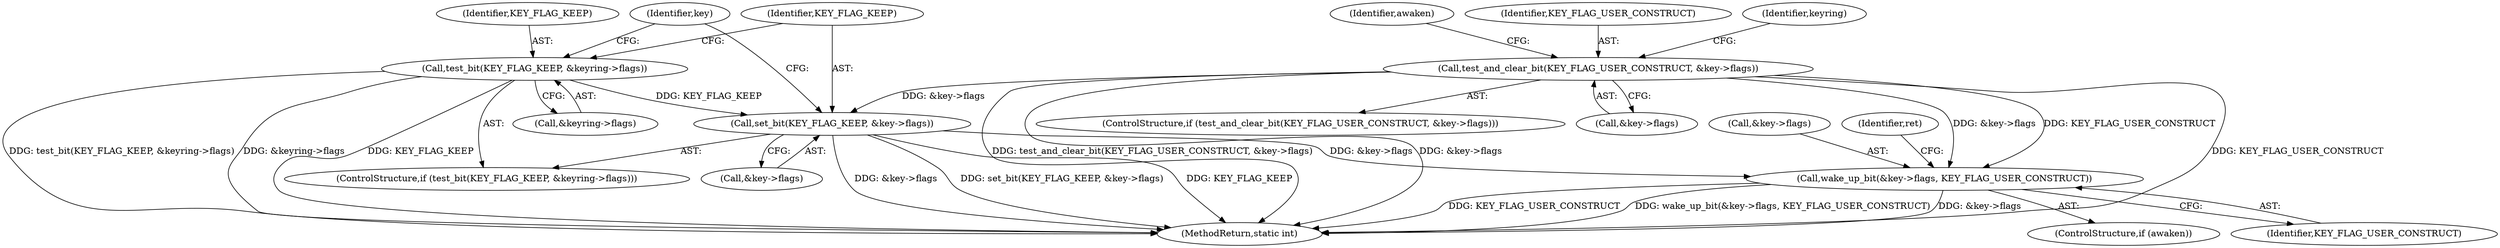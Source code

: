 digraph "0_linux_363b02dab09b3226f3bd1420dad9c72b79a42a76_4@pointer" {
"1000176" [label="(Call,set_bit(KEY_FLAG_KEEP, &key->flags))"];
"1000170" [label="(Call,test_bit(KEY_FLAG_KEEP, &keyring->flags))"];
"1000157" [label="(Call,test_and_clear_bit(KEY_FLAG_USER_CONSTRUCT, &key->flags))"];
"1000214" [label="(Call,wake_up_bit(&key->flags, KEY_FLAG_USER_CONSTRUCT))"];
"1000214" [label="(Call,wake_up_bit(&key->flags, KEY_FLAG_USER_CONSTRUCT))"];
"1000176" [label="(Call,set_bit(KEY_FLAG_KEEP, &key->flags))"];
"1000156" [label="(ControlStructure,if (test_and_clear_bit(KEY_FLAG_USER_CONSTRUCT, &key->flags)))"];
"1000167" [label="(Identifier,keyring)"];
"1000215" [label="(Call,&key->flags)"];
"1000177" [label="(Identifier,KEY_FLAG_KEEP)"];
"1000171" [label="(Identifier,KEY_FLAG_KEEP)"];
"1000169" [label="(ControlStructure,if (test_bit(KEY_FLAG_KEEP, &keyring->flags)))"];
"1000159" [label="(Call,&key->flags)"];
"1000164" [label="(Identifier,awaken)"];
"1000212" [label="(ControlStructure,if (awaken))"];
"1000178" [label="(Call,&key->flags)"];
"1000222" [label="(MethodReturn,static int)"];
"1000170" [label="(Call,test_bit(KEY_FLAG_KEEP, &keyring->flags))"];
"1000172" [label="(Call,&keyring->flags)"];
"1000183" [label="(Identifier,key)"];
"1000158" [label="(Identifier,KEY_FLAG_USER_CONSTRUCT)"];
"1000219" [label="(Identifier,KEY_FLAG_USER_CONSTRUCT)"];
"1000221" [label="(Identifier,ret)"];
"1000157" [label="(Call,test_and_clear_bit(KEY_FLAG_USER_CONSTRUCT, &key->flags))"];
"1000176" -> "1000169"  [label="AST: "];
"1000176" -> "1000178"  [label="CFG: "];
"1000177" -> "1000176"  [label="AST: "];
"1000178" -> "1000176"  [label="AST: "];
"1000183" -> "1000176"  [label="CFG: "];
"1000176" -> "1000222"  [label="DDG: &key->flags"];
"1000176" -> "1000222"  [label="DDG: set_bit(KEY_FLAG_KEEP, &key->flags)"];
"1000176" -> "1000222"  [label="DDG: KEY_FLAG_KEEP"];
"1000170" -> "1000176"  [label="DDG: KEY_FLAG_KEEP"];
"1000157" -> "1000176"  [label="DDG: &key->flags"];
"1000176" -> "1000214"  [label="DDG: &key->flags"];
"1000170" -> "1000169"  [label="AST: "];
"1000170" -> "1000172"  [label="CFG: "];
"1000171" -> "1000170"  [label="AST: "];
"1000172" -> "1000170"  [label="AST: "];
"1000177" -> "1000170"  [label="CFG: "];
"1000183" -> "1000170"  [label="CFG: "];
"1000170" -> "1000222"  [label="DDG: &keyring->flags"];
"1000170" -> "1000222"  [label="DDG: KEY_FLAG_KEEP"];
"1000170" -> "1000222"  [label="DDG: test_bit(KEY_FLAG_KEEP, &keyring->flags)"];
"1000157" -> "1000156"  [label="AST: "];
"1000157" -> "1000159"  [label="CFG: "];
"1000158" -> "1000157"  [label="AST: "];
"1000159" -> "1000157"  [label="AST: "];
"1000164" -> "1000157"  [label="CFG: "];
"1000167" -> "1000157"  [label="CFG: "];
"1000157" -> "1000222"  [label="DDG: test_and_clear_bit(KEY_FLAG_USER_CONSTRUCT, &key->flags)"];
"1000157" -> "1000222"  [label="DDG: &key->flags"];
"1000157" -> "1000222"  [label="DDG: KEY_FLAG_USER_CONSTRUCT"];
"1000157" -> "1000214"  [label="DDG: &key->flags"];
"1000157" -> "1000214"  [label="DDG: KEY_FLAG_USER_CONSTRUCT"];
"1000214" -> "1000212"  [label="AST: "];
"1000214" -> "1000219"  [label="CFG: "];
"1000215" -> "1000214"  [label="AST: "];
"1000219" -> "1000214"  [label="AST: "];
"1000221" -> "1000214"  [label="CFG: "];
"1000214" -> "1000222"  [label="DDG: KEY_FLAG_USER_CONSTRUCT"];
"1000214" -> "1000222"  [label="DDG: wake_up_bit(&key->flags, KEY_FLAG_USER_CONSTRUCT)"];
"1000214" -> "1000222"  [label="DDG: &key->flags"];
}
